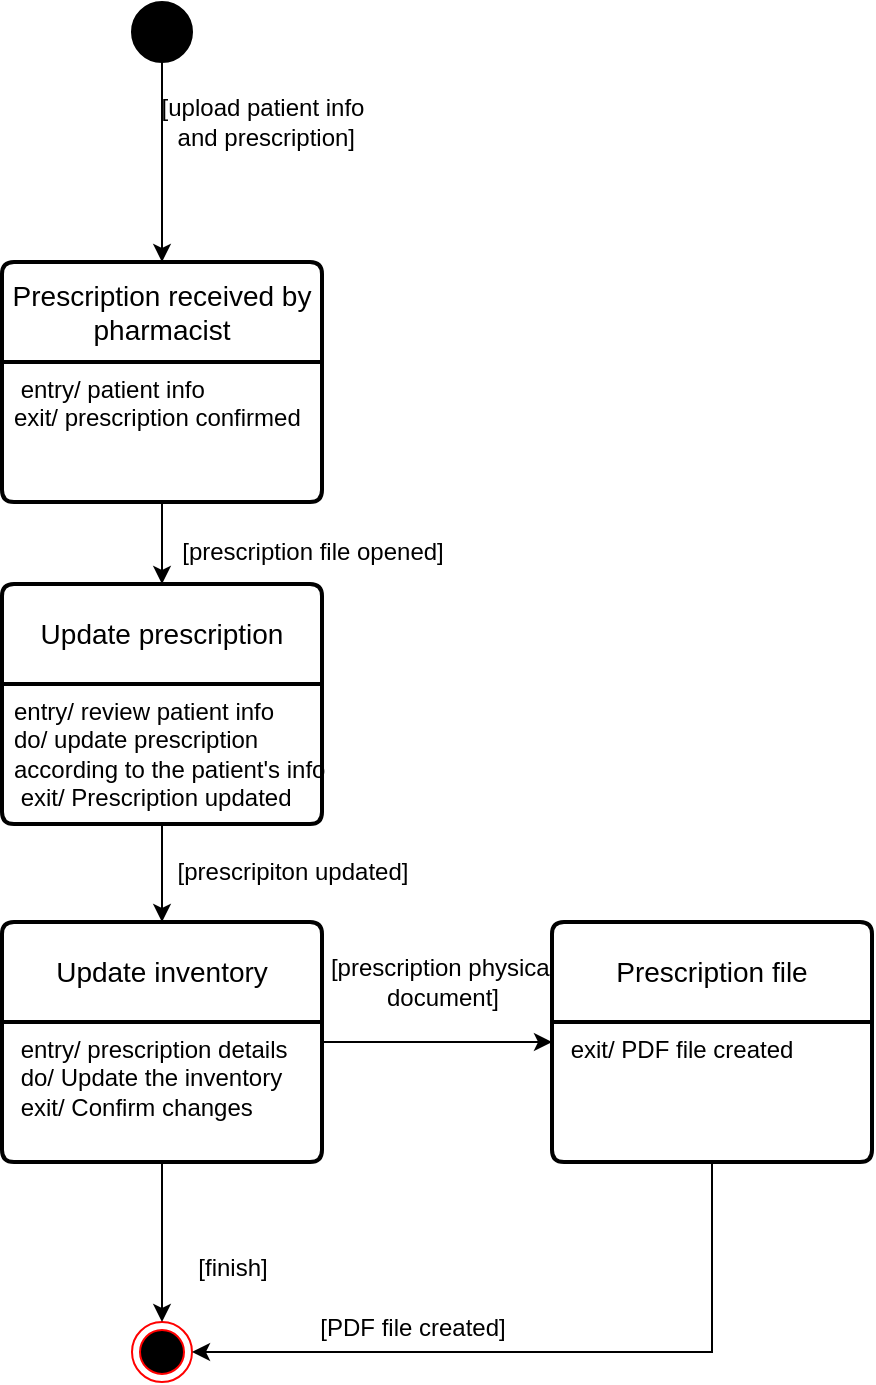 <mxfile version="24.2.9" type="device">
  <diagram name="Page-1" id="o_XMoVHFaD4bVyNtFaPu">
    <mxGraphModel dx="1461" dy="652" grid="1" gridSize="10" guides="1" tooltips="1" connect="1" arrows="1" fold="1" page="1" pageScale="1" pageWidth="850" pageHeight="1100" math="0" shadow="0">
      <root>
        <mxCell id="0" />
        <mxCell id="1" parent="0" />
        <mxCell id="gNMJIU5H0zqgDafBS_Q5-22" style="edgeStyle=orthogonalEdgeStyle;rounded=0;orthogonalLoop=1;jettySize=auto;html=1;" parent="1" source="gNMJIU5H0zqgDafBS_Q5-1" target="gNMJIU5H0zqgDafBS_Q5-19" edge="1">
          <mxGeometry relative="1" as="geometry" />
        </mxCell>
        <mxCell id="gNMJIU5H0zqgDafBS_Q5-1" value="" style="ellipse;fillColor=strokeColor;html=1;" parent="1" vertex="1">
          <mxGeometry x="80" y="90" width="30" height="30" as="geometry" />
        </mxCell>
        <mxCell id="gNMJIU5H0zqgDafBS_Q5-29" value="" style="edgeStyle=orthogonalEdgeStyle;rounded=0;orthogonalLoop=1;jettySize=auto;html=1;" parent="1" source="gNMJIU5H0zqgDafBS_Q5-19" target="gNMJIU5H0zqgDafBS_Q5-27" edge="1">
          <mxGeometry relative="1" as="geometry" />
        </mxCell>
        <mxCell id="gNMJIU5H0zqgDafBS_Q5-19" value="Prescription received by pharmacist" style="swimlane;childLayout=stackLayout;horizontal=1;startSize=50;horizontalStack=0;rounded=1;fontSize=14;fontStyle=0;strokeWidth=2;resizeParent=0;resizeLast=1;shadow=0;dashed=0;align=center;arcSize=4;whiteSpace=wrap;html=1;" parent="1" vertex="1">
          <mxGeometry x="15" y="220" width="160" height="120" as="geometry" />
        </mxCell>
        <mxCell id="gNMJIU5H0zqgDafBS_Q5-20" value="&amp;nbsp;entry/ patient info&lt;div&gt;exit/ prescription confirmed&lt;/div&gt;" style="align=left;strokeColor=none;fillColor=none;spacingLeft=4;fontSize=12;verticalAlign=top;resizable=0;rotatable=0;part=1;html=1;" parent="gNMJIU5H0zqgDafBS_Q5-19" vertex="1">
          <mxGeometry y="50" width="160" height="70" as="geometry" />
        </mxCell>
        <mxCell id="gNMJIU5H0zqgDafBS_Q5-23" value="[upload patient info&lt;div&gt;&amp;nbsp;and prescription]&lt;/div&gt;" style="text;html=1;align=center;verticalAlign=middle;resizable=0;points=[];autosize=1;strokeColor=none;fillColor=none;" parent="1" vertex="1">
          <mxGeometry x="85" y="130" width="120" height="40" as="geometry" />
        </mxCell>
        <mxCell id="gNMJIU5H0zqgDafBS_Q5-32" value="" style="edgeStyle=orthogonalEdgeStyle;rounded=0;orthogonalLoop=1;jettySize=auto;html=1;" parent="1" source="gNMJIU5H0zqgDafBS_Q5-27" target="gNMJIU5H0zqgDafBS_Q5-30" edge="1">
          <mxGeometry relative="1" as="geometry" />
        </mxCell>
        <mxCell id="gNMJIU5H0zqgDafBS_Q5-27" value="Update prescription" style="swimlane;childLayout=stackLayout;horizontal=1;startSize=50;horizontalStack=0;rounded=1;fontSize=14;fontStyle=0;strokeWidth=2;resizeParent=0;resizeLast=1;shadow=0;dashed=0;align=center;arcSize=4;whiteSpace=wrap;html=1;" parent="1" vertex="1">
          <mxGeometry x="15" y="381" width="160" height="120" as="geometry" />
        </mxCell>
        <mxCell id="gNMJIU5H0zqgDafBS_Q5-28" value="&lt;div&gt;entry/ review patient info&lt;/div&gt;&lt;div&gt;do/ update prescription&amp;nbsp;&lt;/div&gt;&lt;div&gt;&lt;span style=&quot;background-color: initial;&quot;&gt;according to the patient&#39;s info&lt;/span&gt;&lt;/div&gt;&lt;div&gt;&lt;span style=&quot;background-color: initial;&quot;&gt;&amp;nbsp;exit/ Prescription updated&lt;/span&gt;&lt;/div&gt;" style="align=left;strokeColor=none;fillColor=none;spacingLeft=4;fontSize=12;verticalAlign=top;resizable=0;rotatable=0;part=1;html=1;" parent="gNMJIU5H0zqgDafBS_Q5-27" vertex="1">
          <mxGeometry y="50" width="160" height="70" as="geometry" />
        </mxCell>
        <mxCell id="gNMJIU5H0zqgDafBS_Q5-38" value="" style="edgeStyle=orthogonalEdgeStyle;rounded=0;orthogonalLoop=1;jettySize=auto;html=1;" parent="1" source="gNMJIU5H0zqgDafBS_Q5-30" target="gNMJIU5H0zqgDafBS_Q5-36" edge="1">
          <mxGeometry relative="1" as="geometry" />
        </mxCell>
        <mxCell id="gNMJIU5H0zqgDafBS_Q5-30" value="Update inventory" style="swimlane;childLayout=stackLayout;horizontal=1;startSize=50;horizontalStack=0;rounded=1;fontSize=14;fontStyle=0;strokeWidth=2;resizeParent=0;resizeLast=1;shadow=0;dashed=0;align=center;arcSize=4;whiteSpace=wrap;html=1;" parent="1" vertex="1">
          <mxGeometry x="15" y="550" width="160" height="120" as="geometry" />
        </mxCell>
        <mxCell id="gNMJIU5H0zqgDafBS_Q5-31" value="&amp;nbsp;entry/ prescription details&lt;div&gt;&amp;nbsp;do/ Update the inventory&lt;/div&gt;&lt;div&gt;&lt;div&gt;&amp;nbsp;exit/ Confirm changes&lt;br&gt;&lt;/div&gt;&lt;/div&gt;" style="align=left;strokeColor=none;fillColor=none;spacingLeft=4;fontSize=12;verticalAlign=top;resizable=0;rotatable=0;part=1;html=1;" parent="gNMJIU5H0zqgDafBS_Q5-30" vertex="1">
          <mxGeometry y="50" width="160" height="70" as="geometry" />
        </mxCell>
        <mxCell id="gNMJIU5H0zqgDafBS_Q5-33" value="[prescription file opened]" style="text;html=1;align=center;verticalAlign=middle;resizable=0;points=[];autosize=1;strokeColor=none;fillColor=none;" parent="1" vertex="1">
          <mxGeometry x="95" y="350" width="150" height="30" as="geometry" />
        </mxCell>
        <mxCell id="gNMJIU5H0zqgDafBS_Q5-34" value="[prescripiton updated]" style="text;html=1;align=center;verticalAlign=middle;resizable=0;points=[];autosize=1;strokeColor=none;fillColor=none;" parent="1" vertex="1">
          <mxGeometry x="90" y="510" width="140" height="30" as="geometry" />
        </mxCell>
        <mxCell id="gNMJIU5H0zqgDafBS_Q5-36" value="Prescription file" style="swimlane;childLayout=stackLayout;horizontal=1;startSize=50;horizontalStack=0;rounded=1;fontSize=14;fontStyle=0;strokeWidth=2;resizeParent=0;resizeLast=1;shadow=0;dashed=0;align=center;arcSize=4;whiteSpace=wrap;html=1;" parent="1" vertex="1">
          <mxGeometry x="290" y="550" width="160" height="120" as="geometry" />
        </mxCell>
        <mxCell id="gNMJIU5H0zqgDafBS_Q5-37" value="&lt;div&gt;&lt;div&gt;&amp;nbsp;exit/ PDF file created&lt;/div&gt;&lt;/div&gt;" style="align=left;strokeColor=none;fillColor=none;spacingLeft=4;fontSize=12;verticalAlign=top;resizable=0;rotatable=0;part=1;html=1;" parent="gNMJIU5H0zqgDafBS_Q5-36" vertex="1">
          <mxGeometry y="50" width="160" height="70" as="geometry" />
        </mxCell>
        <mxCell id="gNMJIU5H0zqgDafBS_Q5-39" value="[prescription physical&lt;div&gt;document]&lt;/div&gt;" style="text;html=1;align=center;verticalAlign=middle;resizable=0;points=[];autosize=1;strokeColor=none;fillColor=none;" parent="1" vertex="1">
          <mxGeometry x="165" y="560" width="140" height="40" as="geometry" />
        </mxCell>
        <mxCell id="gNMJIU5H0zqgDafBS_Q5-40" value="" style="ellipse;html=1;shape=endState;fillColor=#000000;strokeColor=#ff0000;" parent="1" vertex="1">
          <mxGeometry x="80" y="750" width="30" height="30" as="geometry" />
        </mxCell>
        <mxCell id="gNMJIU5H0zqgDafBS_Q5-41" style="edgeStyle=orthogonalEdgeStyle;rounded=0;orthogonalLoop=1;jettySize=auto;html=1;exitX=0.5;exitY=1;exitDx=0;exitDy=0;entryX=1;entryY=0.5;entryDx=0;entryDy=0;" parent="1" source="gNMJIU5H0zqgDafBS_Q5-37" target="gNMJIU5H0zqgDafBS_Q5-40" edge="1">
          <mxGeometry relative="1" as="geometry" />
        </mxCell>
        <mxCell id="gNMJIU5H0zqgDafBS_Q5-42" style="edgeStyle=orthogonalEdgeStyle;rounded=0;orthogonalLoop=1;jettySize=auto;html=1;entryX=0.5;entryY=0;entryDx=0;entryDy=0;" parent="1" source="gNMJIU5H0zqgDafBS_Q5-31" target="gNMJIU5H0zqgDafBS_Q5-40" edge="1">
          <mxGeometry relative="1" as="geometry" />
        </mxCell>
        <mxCell id="gNMJIU5H0zqgDafBS_Q5-43" value="[PDF file created]" style="text;html=1;align=center;verticalAlign=middle;resizable=0;points=[];autosize=1;strokeColor=none;fillColor=none;" parent="1" vertex="1">
          <mxGeometry x="160" y="738" width="120" height="30" as="geometry" />
        </mxCell>
        <mxCell id="gNMJIU5H0zqgDafBS_Q5-44" value="[finish]" style="text;html=1;align=center;verticalAlign=middle;resizable=0;points=[];autosize=1;strokeColor=none;fillColor=none;" parent="1" vertex="1">
          <mxGeometry x="100" y="708" width="60" height="30" as="geometry" />
        </mxCell>
      </root>
    </mxGraphModel>
  </diagram>
</mxfile>
